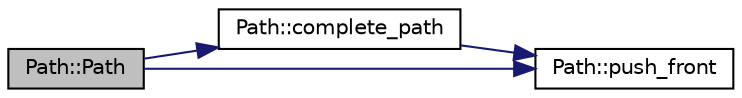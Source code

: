 digraph "Path::Path"
{
  edge [fontname="Helvetica",fontsize="10",labelfontname="Helvetica",labelfontsize="10"];
  node [fontname="Helvetica",fontsize="10",shape=record];
  rankdir="LR";
  Node1 [label="Path::Path",height=0.2,width=0.4,color="black", fillcolor="grey75", style="filled" fontcolor="black"];
  Node1 -> Node2 [color="midnightblue",fontsize="10",style="solid",fontname="Helvetica"];
  Node2 [label="Path::complete_path",height=0.2,width=0.4,color="black", fillcolor="white", style="filled",URL="$classPath.html#a23333ad174f0b6a6714b950103ef9ce6",tooltip="constructs a path based on results "];
  Node2 -> Node3 [color="midnightblue",fontsize="10",style="solid",fontname="Helvetica"];
  Node3 [label="Path::push_front",height=0.2,width=0.4,color="black", fillcolor="white", style="filled",URL="$classPath.html#a46140ad11410c4c8ddb3c0c1feeee895"];
  Node1 -> Node3 [color="midnightblue",fontsize="10",style="solid",fontname="Helvetica"];
}
